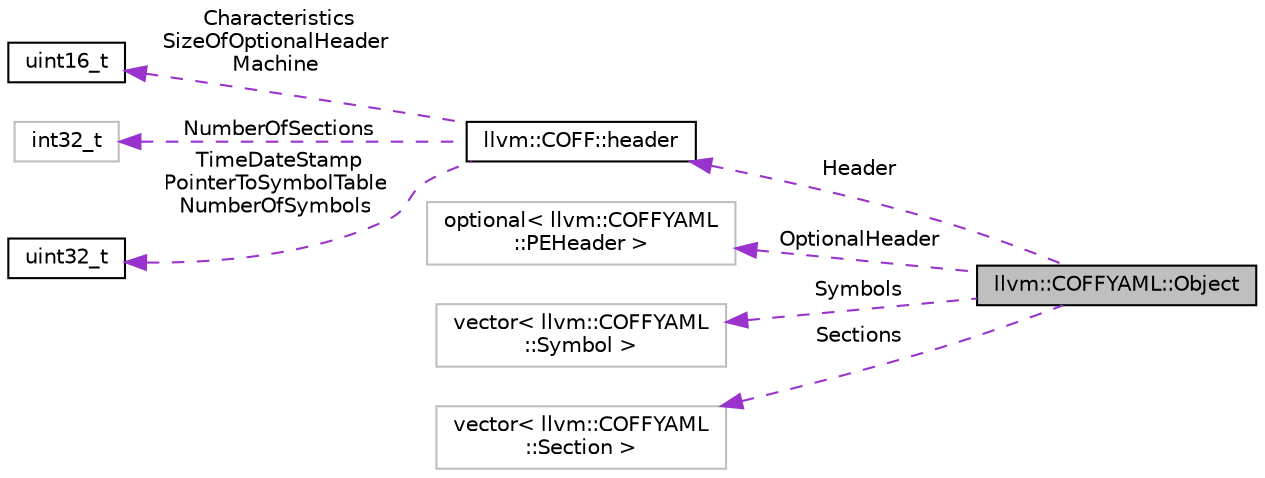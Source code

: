 digraph "llvm::COFFYAML::Object"
{
 // LATEX_PDF_SIZE
  bgcolor="transparent";
  edge [fontname="Helvetica",fontsize="10",labelfontname="Helvetica",labelfontsize="10"];
  node [fontname="Helvetica",fontsize="10",shape=record];
  rankdir="LR";
  Node1 [label="llvm::COFFYAML::Object",height=0.2,width=0.4,color="black", fillcolor="grey75", style="filled", fontcolor="black",tooltip=" "];
  Node2 -> Node1 [dir="back",color="darkorchid3",fontsize="10",style="dashed",label=" Header" ,fontname="Helvetica"];
  Node2 [label="llvm::COFF::header",height=0.2,width=0.4,color="black",URL="$structllvm_1_1COFF_1_1header.html",tooltip=" "];
  Node3 -> Node2 [dir="back",color="darkorchid3",fontsize="10",style="dashed",label=" Characteristics\nSizeOfOptionalHeader\nMachine" ,fontname="Helvetica"];
  Node3 [label="uint16_t",height=0.2,width=0.4,color="black",URL="$classuint16__t.html",tooltip=" "];
  Node4 -> Node2 [dir="back",color="darkorchid3",fontsize="10",style="dashed",label=" NumberOfSections" ,fontname="Helvetica"];
  Node4 [label="int32_t",height=0.2,width=0.4,color="grey75",tooltip=" "];
  Node5 -> Node2 [dir="back",color="darkorchid3",fontsize="10",style="dashed",label=" TimeDateStamp\nPointerToSymbolTable\nNumberOfSymbols" ,fontname="Helvetica"];
  Node5 [label="uint32_t",height=0.2,width=0.4,color="black",URL="$classuint32__t.html",tooltip=" "];
  Node6 -> Node1 [dir="back",color="darkorchid3",fontsize="10",style="dashed",label=" OptionalHeader" ,fontname="Helvetica"];
  Node6 [label="optional\< llvm::COFFYAML\l::PEHeader \>",height=0.2,width=0.4,color="grey75",tooltip=" "];
  Node7 -> Node1 [dir="back",color="darkorchid3",fontsize="10",style="dashed",label=" Symbols" ,fontname="Helvetica"];
  Node7 [label="vector\< llvm::COFFYAML\l::Symbol \>",height=0.2,width=0.4,color="grey75",tooltip=" "];
  Node8 -> Node1 [dir="back",color="darkorchid3",fontsize="10",style="dashed",label=" Sections" ,fontname="Helvetica"];
  Node8 [label="vector\< llvm::COFFYAML\l::Section \>",height=0.2,width=0.4,color="grey75",tooltip=" "];
}
